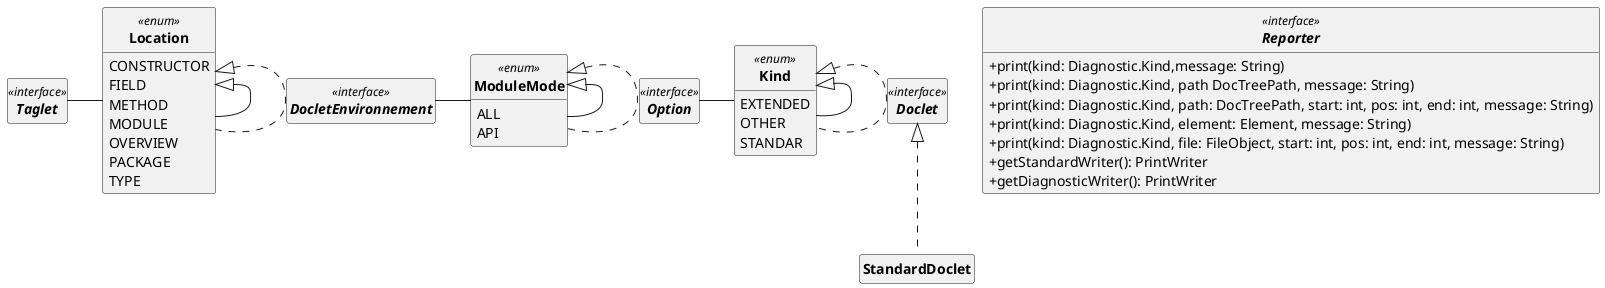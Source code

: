 @startuml
skinparam style strictuml
hide empty members
skinparam classAttributeIconSize 0
skinparam classFontStyle Bold

interface Doclet <<interface>>
interface Option <<interface>>
interface DocletEnvironnement <<interface>>
interface Taglet <<interface>>

class StandardDoclet implements Doclet

enum Location <<enum>> extends Location implements Location
{
    CONSTRUCTOR
    FIELD
    METHOD
    MODULE
    OVERVIEW
    PACKAGE
    TYPE
}
interface Reporter <<interface>> {
    + print(kind: Diagnostic.Kind,message: String)
    + print(kind: Diagnostic.Kind, path DocTreePath, message: String)
    + print(kind: Diagnostic.Kind, path: DocTreePath, start: int, pos: int, end: int, message: String)
    + print(kind: Diagnostic.Kind, element: Element, message: String)
    + print(kind: Diagnostic.Kind, file: FileObject, start: int, pos: int, end: int, message: String)
    + getStandardWriter(): PrintWriter
    + getDiagnosticWriter(): PrintWriter
}
enum Kind <<enum>> extends Kind implements Kind
{
    EXTENDED
    OTHER
    STANDAR
}

enum ModuleMode <<enum>> extends ModuleMode implements ModuleMode
{
    ALL
    API
}

Taglet - Location
DocletEnvironnement - ModuleMode
Option - Kind
@enduml